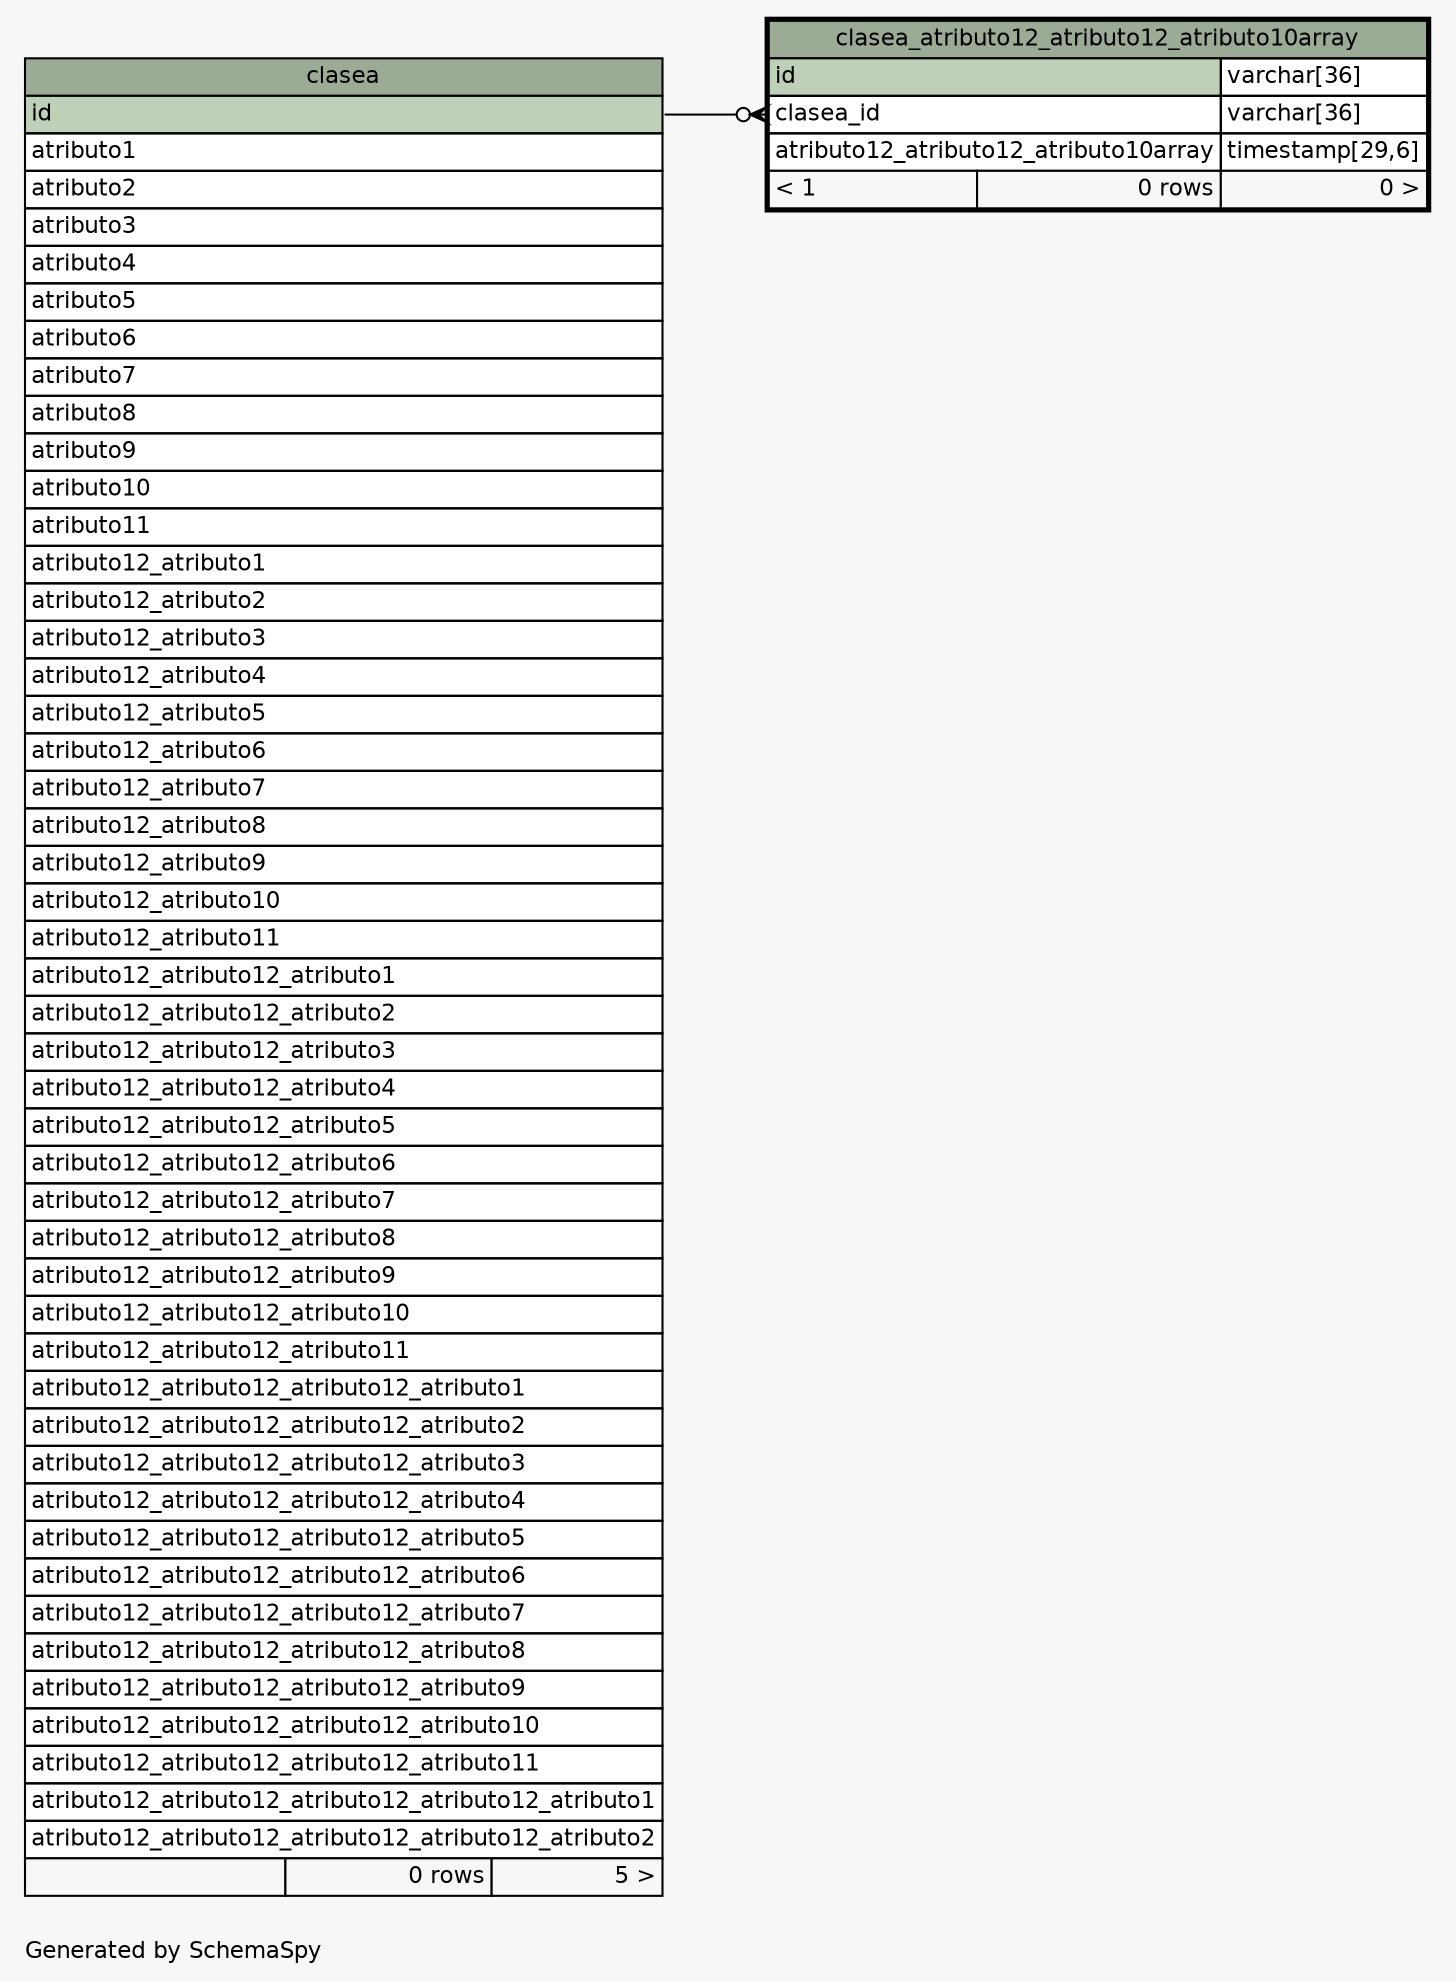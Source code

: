 // dot 2.38.0 on Windows 10 10.0
// SchemaSpy rev 590
digraph "oneDegreeRelationshipsDiagram" {
  graph [
    rankdir="RL"
    bgcolor="#f7f7f7"
    label="\nGenerated by SchemaSpy"
    labeljust="l"
    nodesep="0.18"
    ranksep="0.46"
    fontname="Helvetica"
    fontsize="11"
  ];
  node [
    fontname="Helvetica"
    fontsize="11"
    shape="plaintext"
  ];
  edge [
    arrowsize="0.8"
  ];
  "clasea_atributo12_atributo12_atributo10array":"clasea_id":w -> "clasea":"id":e [arrowhead=none dir=back arrowtail=crowodot];
  "clasea" [
    label=<
    <TABLE BORDER="0" CELLBORDER="1" CELLSPACING="0" BGCOLOR="#ffffff">
      <TR><TD COLSPAN="3" BGCOLOR="#9bab96" ALIGN="CENTER">clasea</TD></TR>
      <TR><TD PORT="id" COLSPAN="3" BGCOLOR="#bed1b8" ALIGN="LEFT">id</TD></TR>
      <TR><TD PORT="atributo1" COLSPAN="3" ALIGN="LEFT">atributo1</TD></TR>
      <TR><TD PORT="atributo2" COLSPAN="3" ALIGN="LEFT">atributo2</TD></TR>
      <TR><TD PORT="atributo3" COLSPAN="3" ALIGN="LEFT">atributo3</TD></TR>
      <TR><TD PORT="atributo4" COLSPAN="3" ALIGN="LEFT">atributo4</TD></TR>
      <TR><TD PORT="atributo5" COLSPAN="3" ALIGN="LEFT">atributo5</TD></TR>
      <TR><TD PORT="atributo6" COLSPAN="3" ALIGN="LEFT">atributo6</TD></TR>
      <TR><TD PORT="atributo7" COLSPAN="3" ALIGN="LEFT">atributo7</TD></TR>
      <TR><TD PORT="atributo8" COLSPAN="3" ALIGN="LEFT">atributo8</TD></TR>
      <TR><TD PORT="atributo9" COLSPAN="3" ALIGN="LEFT">atributo9</TD></TR>
      <TR><TD PORT="atributo10" COLSPAN="3" ALIGN="LEFT">atributo10</TD></TR>
      <TR><TD PORT="atributo11" COLSPAN="3" ALIGN="LEFT">atributo11</TD></TR>
      <TR><TD PORT="atributo12_atributo1" COLSPAN="3" ALIGN="LEFT">atributo12_atributo1</TD></TR>
      <TR><TD PORT="atributo12_atributo2" COLSPAN="3" ALIGN="LEFT">atributo12_atributo2</TD></TR>
      <TR><TD PORT="atributo12_atributo3" COLSPAN="3" ALIGN="LEFT">atributo12_atributo3</TD></TR>
      <TR><TD PORT="atributo12_atributo4" COLSPAN="3" ALIGN="LEFT">atributo12_atributo4</TD></TR>
      <TR><TD PORT="atributo12_atributo5" COLSPAN="3" ALIGN="LEFT">atributo12_atributo5</TD></TR>
      <TR><TD PORT="atributo12_atributo6" COLSPAN="3" ALIGN="LEFT">atributo12_atributo6</TD></TR>
      <TR><TD PORT="atributo12_atributo7" COLSPAN="3" ALIGN="LEFT">atributo12_atributo7</TD></TR>
      <TR><TD PORT="atributo12_atributo8" COLSPAN="3" ALIGN="LEFT">atributo12_atributo8</TD></TR>
      <TR><TD PORT="atributo12_atributo9" COLSPAN="3" ALIGN="LEFT">atributo12_atributo9</TD></TR>
      <TR><TD PORT="atributo12_atributo10" COLSPAN="3" ALIGN="LEFT">atributo12_atributo10</TD></TR>
      <TR><TD PORT="atributo12_atributo11" COLSPAN="3" ALIGN="LEFT">atributo12_atributo11</TD></TR>
      <TR><TD PORT="atributo12_atributo12_atributo1" COLSPAN="3" ALIGN="LEFT">atributo12_atributo12_atributo1</TD></TR>
      <TR><TD PORT="atributo12_atributo12_atributo2" COLSPAN="3" ALIGN="LEFT">atributo12_atributo12_atributo2</TD></TR>
      <TR><TD PORT="atributo12_atributo12_atributo3" COLSPAN="3" ALIGN="LEFT">atributo12_atributo12_atributo3</TD></TR>
      <TR><TD PORT="atributo12_atributo12_atributo4" COLSPAN="3" ALIGN="LEFT">atributo12_atributo12_atributo4</TD></TR>
      <TR><TD PORT="atributo12_atributo12_atributo5" COLSPAN="3" ALIGN="LEFT">atributo12_atributo12_atributo5</TD></TR>
      <TR><TD PORT="atributo12_atributo12_atributo6" COLSPAN="3" ALIGN="LEFT">atributo12_atributo12_atributo6</TD></TR>
      <TR><TD PORT="atributo12_atributo12_atributo7" COLSPAN="3" ALIGN="LEFT">atributo12_atributo12_atributo7</TD></TR>
      <TR><TD PORT="atributo12_atributo12_atributo8" COLSPAN="3" ALIGN="LEFT">atributo12_atributo12_atributo8</TD></TR>
      <TR><TD PORT="atributo12_atributo12_atributo9" COLSPAN="3" ALIGN="LEFT">atributo12_atributo12_atributo9</TD></TR>
      <TR><TD PORT="atributo12_atributo12_atributo10" COLSPAN="3" ALIGN="LEFT">atributo12_atributo12_atributo10</TD></TR>
      <TR><TD PORT="atributo12_atributo12_atributo11" COLSPAN="3" ALIGN="LEFT">atributo12_atributo12_atributo11</TD></TR>
      <TR><TD PORT="atributo12_atributo12_atributo12_atributo1" COLSPAN="3" ALIGN="LEFT">atributo12_atributo12_atributo12_atributo1</TD></TR>
      <TR><TD PORT="atributo12_atributo12_atributo12_atributo2" COLSPAN="3" ALIGN="LEFT">atributo12_atributo12_atributo12_atributo2</TD></TR>
      <TR><TD PORT="atributo12_atributo12_atributo12_atributo3" COLSPAN="3" ALIGN="LEFT">atributo12_atributo12_atributo12_atributo3</TD></TR>
      <TR><TD PORT="atributo12_atributo12_atributo12_atributo4" COLSPAN="3" ALIGN="LEFT">atributo12_atributo12_atributo12_atributo4</TD></TR>
      <TR><TD PORT="atributo12_atributo12_atributo12_atributo5" COLSPAN="3" ALIGN="LEFT">atributo12_atributo12_atributo12_atributo5</TD></TR>
      <TR><TD PORT="atributo12_atributo12_atributo12_atributo6" COLSPAN="3" ALIGN="LEFT">atributo12_atributo12_atributo12_atributo6</TD></TR>
      <TR><TD PORT="atributo12_atributo12_atributo12_atributo7" COLSPAN="3" ALIGN="LEFT">atributo12_atributo12_atributo12_atributo7</TD></TR>
      <TR><TD PORT="atributo12_atributo12_atributo12_atributo8" COLSPAN="3" ALIGN="LEFT">atributo12_atributo12_atributo12_atributo8</TD></TR>
      <TR><TD PORT="atributo12_atributo12_atributo12_atributo9" COLSPAN="3" ALIGN="LEFT">atributo12_atributo12_atributo12_atributo9</TD></TR>
      <TR><TD PORT="atributo12_atributo12_atributo12_atributo10" COLSPAN="3" ALIGN="LEFT">atributo12_atributo12_atributo12_atributo10</TD></TR>
      <TR><TD PORT="atributo12_atributo12_atributo12_atributo11" COLSPAN="3" ALIGN="LEFT">atributo12_atributo12_atributo12_atributo11</TD></TR>
      <TR><TD PORT="atributo12_atributo12_atributo12_atributo12_atributo1" COLSPAN="3" ALIGN="LEFT">atributo12_atributo12_atributo12_atributo12_atributo1</TD></TR>
      <TR><TD PORT="atributo12_atributo12_atributo12_atributo12_atributo2" COLSPAN="3" ALIGN="LEFT">atributo12_atributo12_atributo12_atributo12_atributo2</TD></TR>
      <TR><TD ALIGN="LEFT" BGCOLOR="#f7f7f7">  </TD><TD ALIGN="RIGHT" BGCOLOR="#f7f7f7">0 rows</TD><TD ALIGN="RIGHT" BGCOLOR="#f7f7f7">5 &gt;</TD></TR>
    </TABLE>>
    URL="clasea.html"
    tooltip="clasea"
  ];
  "clasea_atributo12_atributo12_atributo10array" [
    label=<
    <TABLE BORDER="2" CELLBORDER="1" CELLSPACING="0" BGCOLOR="#ffffff">
      <TR><TD COLSPAN="3" BGCOLOR="#9bab96" ALIGN="CENTER">clasea_atributo12_atributo12_atributo10array</TD></TR>
      <TR><TD PORT="id" COLSPAN="2" BGCOLOR="#bed1b8" ALIGN="LEFT">id</TD><TD PORT="id.type" ALIGN="LEFT">varchar[36]</TD></TR>
      <TR><TD PORT="clasea_id" COLSPAN="2" ALIGN="LEFT">clasea_id</TD><TD PORT="clasea_id.type" ALIGN="LEFT">varchar[36]</TD></TR>
      <TR><TD PORT="atributo12_atributo12_atributo10array" COLSPAN="2" ALIGN="LEFT">atributo12_atributo12_atributo10array</TD><TD PORT="atributo12_atributo12_atributo10array.type" ALIGN="LEFT">timestamp[29,6]</TD></TR>
      <TR><TD ALIGN="LEFT" BGCOLOR="#f7f7f7">&lt; 1</TD><TD ALIGN="RIGHT" BGCOLOR="#f7f7f7">0 rows</TD><TD ALIGN="RIGHT" BGCOLOR="#f7f7f7">0 &gt;</TD></TR>
    </TABLE>>
    URL="clasea_atributo12_atributo12_atributo10array.html"
    tooltip="clasea_atributo12_atributo12_atributo10array"
  ];
}
